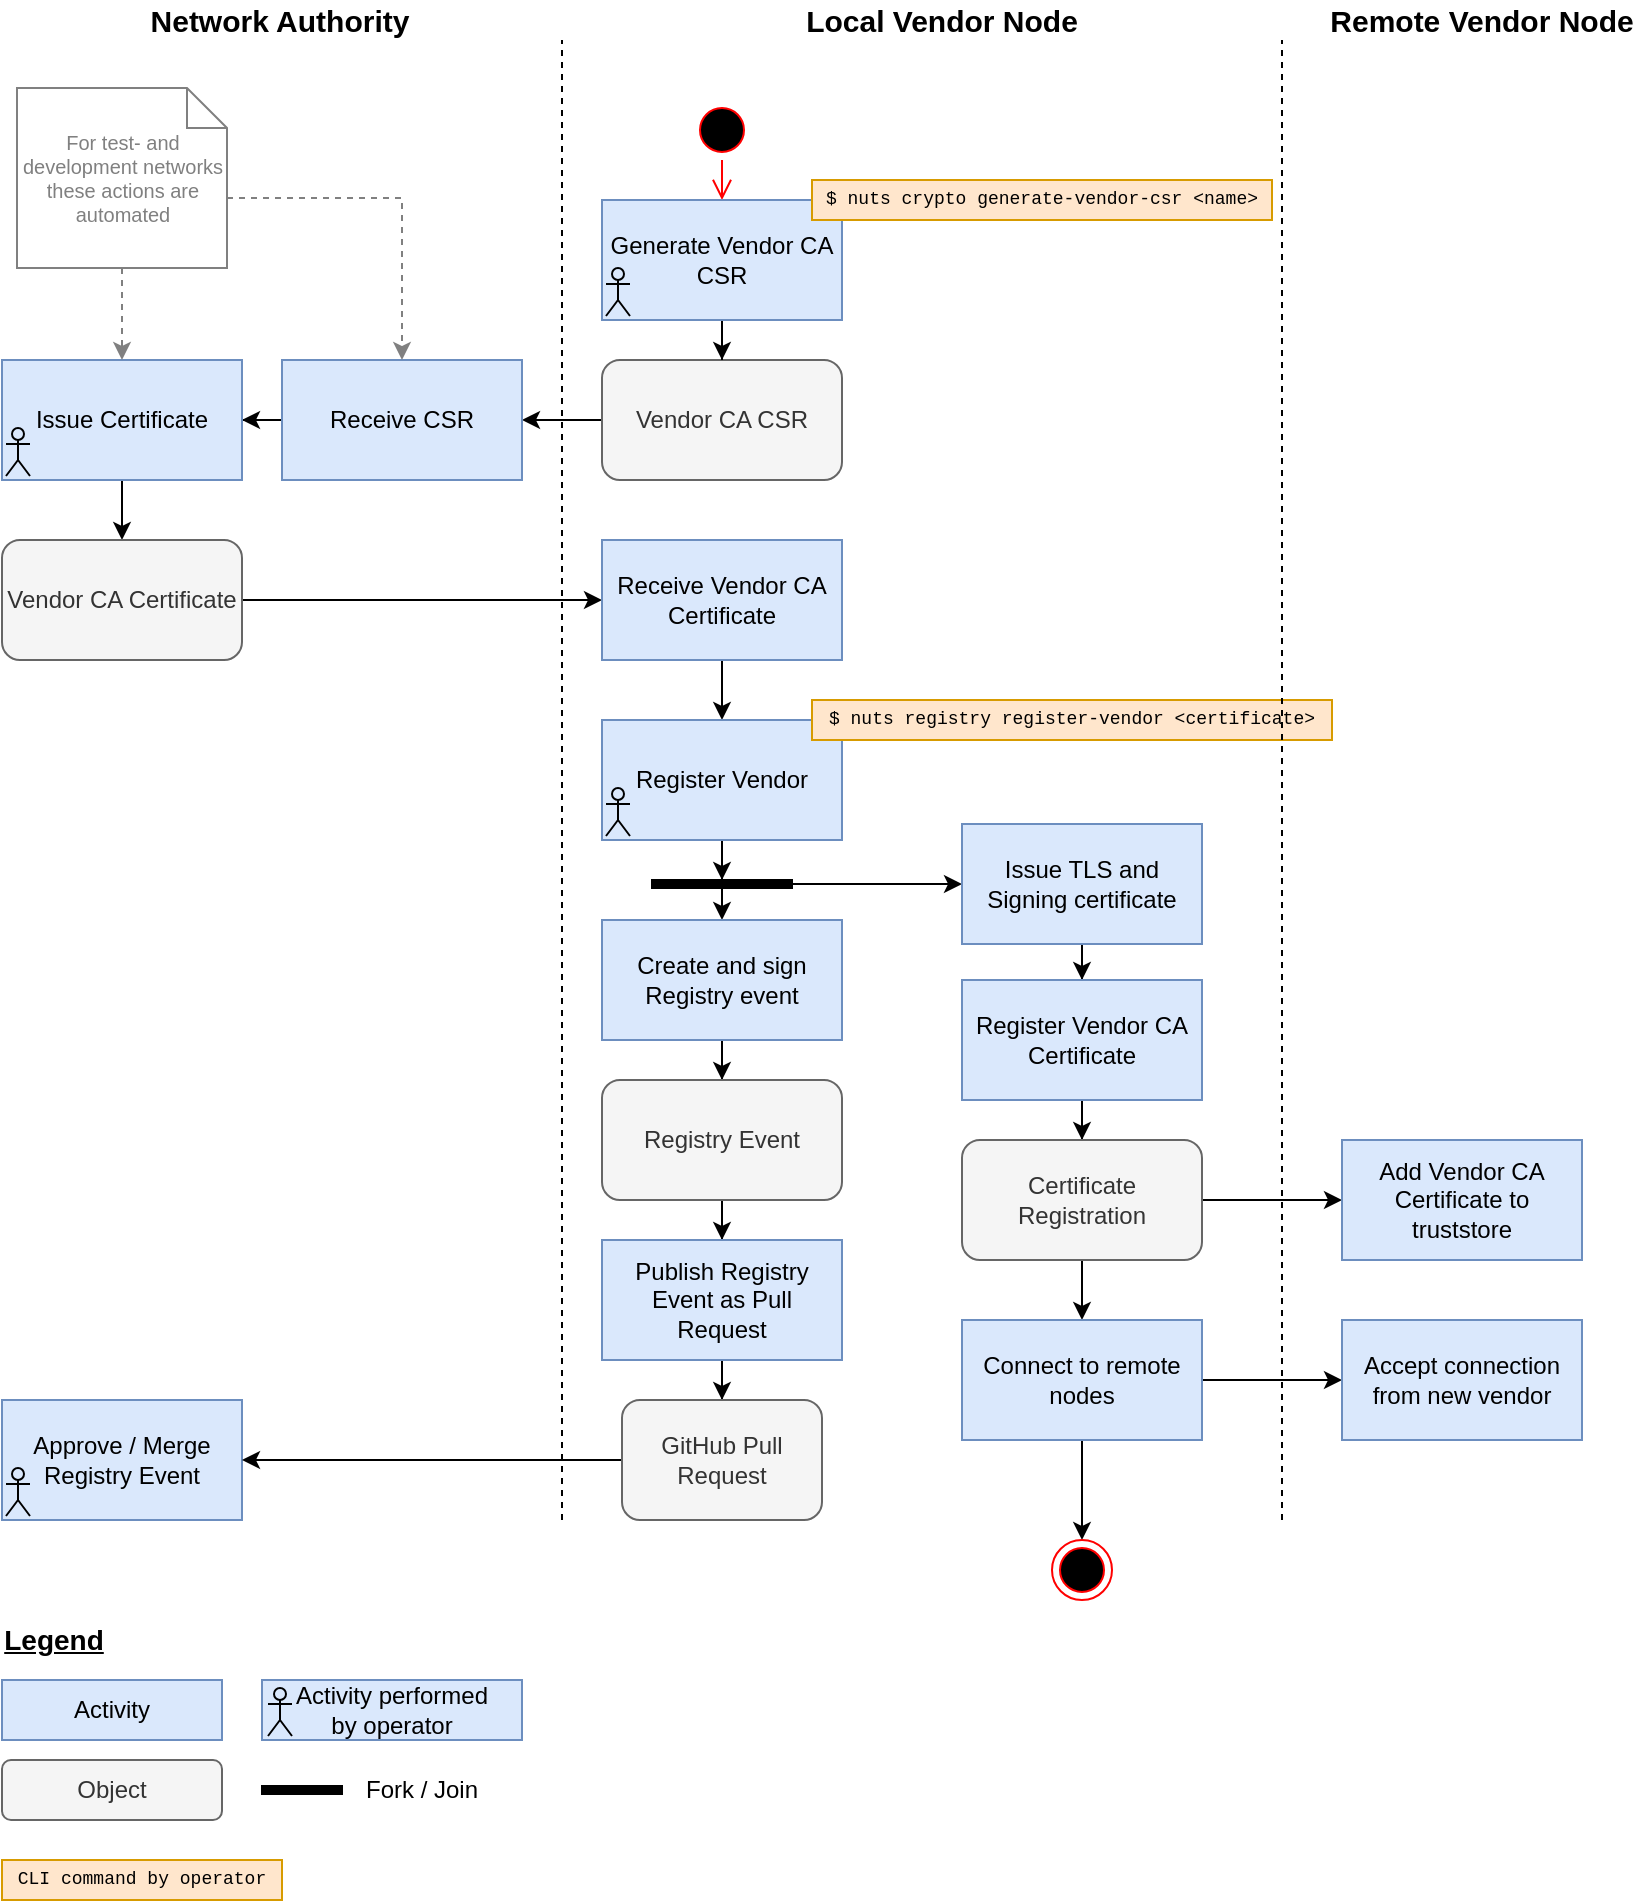 <mxfile version="13.3.9" type="device"><diagram id="SUGXTa8qcZo9f-aL4x-t" name="Page-1"><mxGraphModel dx="1350" dy="841" grid="1" gridSize="10" guides="1" tooltips="1" connect="1" arrows="1" fold="1" page="1" pageScale="1" pageWidth="850" pageHeight="1100" math="0" shadow="0"><root><mxCell id="0"/><mxCell id="1" parent="0"/><mxCell id="ni1V_ecrQUC5CjejcMpj-1" value="St" style="ellipse;html=1;shape=startState;fillColor=#000000;strokeColor=#ff0000;" parent="1" vertex="1"><mxGeometry x="355" y="60" width="30" height="30" as="geometry"/></mxCell><mxCell id="ni1V_ecrQUC5CjejcMpj-2" value="" style="edgeStyle=orthogonalEdgeStyle;html=1;verticalAlign=bottom;endArrow=open;endSize=8;strokeColor=#ff0000;entryX=0.5;entryY=0;entryDx=0;entryDy=0;" parent="1" source="ni1V_ecrQUC5CjejcMpj-1" target="ni1V_ecrQUC5CjejcMpj-6" edge="1"><mxGeometry relative="1" as="geometry"><mxPoint x="375" y="110" as="targetPoint"/></mxGeometry></mxCell><mxCell id="ni1V_ecrQUC5CjejcMpj-18" value="" style="edgeStyle=orthogonalEdgeStyle;rounded=0;orthogonalLoop=1;jettySize=auto;html=1;fontSize=15;entryX=1;entryY=0.5;entryDx=0;entryDy=0;" parent="1" source="ni1V_ecrQUC5CjejcMpj-5" target="ni1V_ecrQUC5CjejcMpj-16" edge="1"><mxGeometry relative="1" as="geometry"><mxPoint x="240" y="190" as="targetPoint"/></mxGeometry></mxCell><mxCell id="ni1V_ecrQUC5CjejcMpj-5" value="Vendor CA CSR" style="rounded=1;whiteSpace=wrap;html=1;fillColor=#f5f5f5;strokeColor=#666666;fontColor=#333333;" parent="1" vertex="1"><mxGeometry x="310" y="190" width="120" height="60" as="geometry"/></mxCell><mxCell id="ni1V_ecrQUC5CjejcMpj-7" value="" style="edgeStyle=orthogonalEdgeStyle;rounded=0;orthogonalLoop=1;jettySize=auto;html=1;" parent="1" source="ni1V_ecrQUC5CjejcMpj-6" target="ni1V_ecrQUC5CjejcMpj-5" edge="1"><mxGeometry relative="1" as="geometry"/></mxCell><mxCell id="ni1V_ecrQUC5CjejcMpj-6" value="Generate Vendor CA CSR" style="rounded=0;whiteSpace=wrap;html=1;fillColor=#dae8fc;strokeColor=#6c8ebf;" parent="1" vertex="1"><mxGeometry x="310" y="110" width="120" height="60" as="geometry"/></mxCell><mxCell id="ni1V_ecrQUC5CjejcMpj-8" value="Object" style="rounded=1;whiteSpace=wrap;html=1;fillColor=#f5f5f5;strokeColor=#666666;fontColor=#333333;" parent="1" vertex="1"><mxGeometry x="10" y="890" width="110" height="30" as="geometry"/></mxCell><mxCell id="ni1V_ecrQUC5CjejcMpj-9" value="Activity" style="rounded=0;whiteSpace=wrap;html=1;fillColor=#dae8fc;strokeColor=#6c8ebf;" parent="1" vertex="1"><mxGeometry x="10" y="850" width="110" height="30" as="geometry"/></mxCell><mxCell id="ni1V_ecrQUC5CjejcMpj-10" value="&lt;b style=&quot;font-size: 14px;&quot;&gt;Legend&lt;/b&gt;" style="text;html=1;strokeColor=none;fillColor=none;align=center;verticalAlign=middle;whiteSpace=wrap;rounded=0;fontStyle=4;fontSize=14;" parent="1" vertex="1"><mxGeometry x="16" y="820" width="40" height="20" as="geometry"/></mxCell><mxCell id="ni1V_ecrQUC5CjejcMpj-11" value="" style="endArrow=none;dashed=1;html=1;" parent="1" edge="1"><mxGeometry width="50" height="50" relative="1" as="geometry"><mxPoint x="290" y="770" as="sourcePoint"/><mxPoint x="290" y="30" as="targetPoint"/></mxGeometry></mxCell><mxCell id="ni1V_ecrQUC5CjejcMpj-12" value="Local Vendor Node" style="text;html=1;strokeColor=none;fillColor=none;align=center;verticalAlign=middle;whiteSpace=wrap;rounded=0;fontStyle=1;fontSize=15;" parent="1" vertex="1"><mxGeometry x="410" y="10" width="140" height="20" as="geometry"/></mxCell><mxCell id="ni1V_ecrQUC5CjejcMpj-15" value="Network Authority" style="text;html=1;strokeColor=none;fillColor=none;align=center;verticalAlign=middle;whiteSpace=wrap;rounded=0;fontStyle=1;fontSize=15;" parent="1" vertex="1"><mxGeometry x="79" y="10" width="140" height="20" as="geometry"/></mxCell><mxCell id="ni1V_ecrQUC5CjejcMpj-74" value="" style="edgeStyle=orthogonalEdgeStyle;rounded=0;orthogonalLoop=1;jettySize=auto;html=1;fontFamily=Helvetica;fontSize=14;" parent="1" source="ni1V_ecrQUC5CjejcMpj-16" target="ni1V_ecrQUC5CjejcMpj-19" edge="1"><mxGeometry relative="1" as="geometry"/></mxCell><mxCell id="ni1V_ecrQUC5CjejcMpj-16" value="Receive CSR" style="rounded=0;whiteSpace=wrap;html=1;fillColor=#dae8fc;strokeColor=#6c8ebf;" parent="1" vertex="1"><mxGeometry x="150" y="190" width="120" height="60" as="geometry"/></mxCell><mxCell id="ni1V_ecrQUC5CjejcMpj-30" value="" style="edgeStyle=orthogonalEdgeStyle;rounded=0;orthogonalLoop=1;jettySize=auto;html=1;fontFamily=Courier New;fontSize=9;exitX=0.5;exitY=1;exitDx=0;exitDy=0;" parent="1" source="ni1V_ecrQUC5CjejcMpj-19" target="ni1V_ecrQUC5CjejcMpj-29" edge="1"><mxGeometry relative="1" as="geometry"><mxPoint x="50" y="240" as="sourcePoint"/></mxGeometry></mxCell><mxCell id="ni1V_ecrQUC5CjejcMpj-19" value="Issue Certificate" style="rounded=0;whiteSpace=wrap;html=1;fillColor=#dae8fc;strokeColor=#6c8ebf;" parent="1" vertex="1"><mxGeometry x="10" y="190" width="120" height="60" as="geometry"/></mxCell><mxCell id="ni1V_ecrQUC5CjejcMpj-25" value="$ nuts crypto generate-vendor-csr &amp;lt;name&amp;gt;" style="rounded=0;fontSize=9;whiteSpace=wrap;html=1;imageAspect=1;absoluteArcSize=0;collapsible=0;container=0;autosize=1;treeFolding=0;comic=0;resizable=0;expand=1;recursiveResize=1;perimeter=rectanglePerimeter;direction=east;overflow=visible;fillColor=#ffe6cc;strokeColor=#d79b00;fontFamily=Courier New;" parent="1" vertex="1"><mxGeometry x="415" y="100" width="230" height="20" as="geometry"/></mxCell><mxCell id="ni1V_ecrQUC5CjejcMpj-33" value="" style="edgeStyle=orthogonalEdgeStyle;rounded=0;orthogonalLoop=1;jettySize=auto;html=1;fontFamily=Courier New;fontSize=9;entryX=0;entryY=0.5;entryDx=0;entryDy=0;exitX=1;exitY=0.5;exitDx=0;exitDy=0;" parent="1" source="ni1V_ecrQUC5CjejcMpj-29" target="ni1V_ecrQUC5CjejcMpj-31" edge="1"><mxGeometry relative="1" as="geometry"><mxPoint x="740" y="230" as="sourcePoint"/><mxPoint x="580" y="310" as="targetPoint"/></mxGeometry></mxCell><mxCell id="ni1V_ecrQUC5CjejcMpj-29" value="Vendor CA Certificate" style="rounded=1;whiteSpace=wrap;html=1;fillColor=#f5f5f5;strokeColor=#666666;fontColor=#333333;" parent="1" vertex="1"><mxGeometry x="10" y="280" width="120" height="60" as="geometry"/></mxCell><mxCell id="ni1V_ecrQUC5CjejcMpj-35" value="" style="edgeStyle=orthogonalEdgeStyle;rounded=0;orthogonalLoop=1;jettySize=auto;html=1;fontFamily=Courier New;fontSize=9;" parent="1" source="ni1V_ecrQUC5CjejcMpj-31" target="ni1V_ecrQUC5CjejcMpj-34" edge="1"><mxGeometry relative="1" as="geometry"/></mxCell><mxCell id="ni1V_ecrQUC5CjejcMpj-31" value="Receive Vendor CA Certificate" style="rounded=0;whiteSpace=wrap;html=1;fillColor=#dae8fc;strokeColor=#6c8ebf;" parent="1" vertex="1"><mxGeometry x="310" y="280" width="120" height="60" as="geometry"/></mxCell><mxCell id="ni1V_ecrQUC5CjejcMpj-52" value="" style="edgeStyle=orthogonalEdgeStyle;rounded=0;orthogonalLoop=1;jettySize=auto;html=1;fontFamily=Courier New;fontSize=9;entryX=0.5;entryY=0;entryDx=0;entryDy=0;" parent="1" source="ni1V_ecrQUC5CjejcMpj-34" target="ni1V_ecrQUC5CjejcMpj-48" edge="1"><mxGeometry relative="1" as="geometry"><mxPoint x="375" y="510" as="targetPoint"/></mxGeometry></mxCell><mxCell id="ni1V_ecrQUC5CjejcMpj-34" value="Register Vendor" style="rounded=0;whiteSpace=wrap;html=1;fillColor=#dae8fc;strokeColor=#6c8ebf;" parent="1" vertex="1"><mxGeometry x="310" y="370" width="120" height="60" as="geometry"/></mxCell><mxCell id="ni1V_ecrQUC5CjejcMpj-36" value="$ nuts registry register-vendor &amp;lt;certificate&amp;gt;" style="rounded=0;fontSize=9;whiteSpace=wrap;html=1;imageAspect=1;absoluteArcSize=0;collapsible=0;container=0;autosize=1;treeFolding=0;comic=0;resizable=0;expand=1;recursiveResize=1;perimeter=rectanglePerimeter;direction=east;overflow=visible;fillColor=#ffe6cc;strokeColor=#d79b00;fontFamily=Courier New;" parent="1" vertex="1"><mxGeometry x="415" y="360" width="260" height="20" as="geometry"/></mxCell><mxCell id="ni1V_ecrQUC5CjejcMpj-78" value="" style="edgeStyle=orthogonalEdgeStyle;rounded=0;orthogonalLoop=1;jettySize=auto;html=1;fontFamily=Helvetica;fontSize=14;entryX=0;entryY=0.5;entryDx=0;entryDy=0;" parent="1" source="ni1V_ecrQUC5CjejcMpj-48" target="ni1V_ecrQUC5CjejcMpj-57" edge="1"><mxGeometry relative="1" as="geometry"><mxPoint x="485" y="452" as="targetPoint"/></mxGeometry></mxCell><mxCell id="ni1V_ecrQUC5CjejcMpj-48" value="" style="rounded=0;whiteSpace=wrap;html=1;comic=0;strokeWidth=1;fontFamily=Courier New;fontSize=9;fillColor=#000000;" parent="1" vertex="1"><mxGeometry x="335" y="450" width="70" height="4" as="geometry"/></mxCell><mxCell id="ni1V_ecrQUC5CjejcMpj-53" value="" style="edgeStyle=orthogonalEdgeStyle;rounded=0;orthogonalLoop=1;jettySize=auto;html=1;fontFamily=Courier New;fontSize=9;exitX=0.5;exitY=1;exitDx=0;exitDy=0;entryX=0.5;entryY=0;entryDx=0;entryDy=0;" parent="1" source="ni1V_ecrQUC5CjejcMpj-48" target="ni1V_ecrQUC5CjejcMpj-54" edge="1"><mxGeometry relative="1" as="geometry"><mxPoint x="385" y="440" as="sourcePoint"/><mxPoint x="375" y="540" as="targetPoint"/></mxGeometry></mxCell><mxCell id="ni1V_ecrQUC5CjejcMpj-56" value="" style="edgeStyle=orthogonalEdgeStyle;rounded=0;orthogonalLoop=1;jettySize=auto;html=1;fontFamily=Courier New;fontSize=9;" parent="1" source="ni1V_ecrQUC5CjejcMpj-54" target="ni1V_ecrQUC5CjejcMpj-55" edge="1"><mxGeometry relative="1" as="geometry"/></mxCell><mxCell id="ni1V_ecrQUC5CjejcMpj-54" value="Create and sign Registry event" style="rounded=0;whiteSpace=wrap;html=1;fillColor=#dae8fc;strokeColor=#6c8ebf;" parent="1" vertex="1"><mxGeometry x="310" y="470" width="120" height="60" as="geometry"/></mxCell><mxCell id="ni1V_ecrQUC5CjejcMpj-67" value="" style="edgeStyle=orthogonalEdgeStyle;rounded=0;orthogonalLoop=1;jettySize=auto;html=1;fontFamily=Helvetica;fontSize=14;" parent="1" source="ni1V_ecrQUC5CjejcMpj-55" target="ni1V_ecrQUC5CjejcMpj-66" edge="1"><mxGeometry relative="1" as="geometry"/></mxCell><mxCell id="ni1V_ecrQUC5CjejcMpj-55" value="Registry Event" style="rounded=1;whiteSpace=wrap;html=1;fillColor=#f5f5f5;strokeColor=#666666;fontColor=#333333;" parent="1" vertex="1"><mxGeometry x="310" y="550" width="120" height="60" as="geometry"/></mxCell><mxCell id="ni1V_ecrQUC5CjejcMpj-73" value="" style="edgeStyle=orthogonalEdgeStyle;rounded=0;orthogonalLoop=1;jettySize=auto;html=1;fontFamily=Helvetica;fontSize=14;exitX=0.5;exitY=1;exitDx=0;exitDy=0;" parent="1" source="ni1V_ecrQUC5CjejcMpj-90" target="ni1V_ecrQUC5CjejcMpj-72" edge="1"><mxGeometry relative="1" as="geometry"/></mxCell><mxCell id="ni1V_ecrQUC5CjejcMpj-91" value="" style="edgeStyle=orthogonalEdgeStyle;rounded=0;orthogonalLoop=1;jettySize=auto;html=1;fontFamily=Helvetica;fontSize=14;" parent="1" source="ni1V_ecrQUC5CjejcMpj-57" target="ni1V_ecrQUC5CjejcMpj-90" edge="1"><mxGeometry relative="1" as="geometry"/></mxCell><mxCell id="ni1V_ecrQUC5CjejcMpj-57" value="Issue TLS and Signing certificate" style="rounded=0;whiteSpace=wrap;html=1;fillColor=#dae8fc;strokeColor=#6c8ebf;" parent="1" vertex="1"><mxGeometry x="490" y="422" width="120" height="60" as="geometry"/></mxCell><mxCell id="ni1V_ecrQUC5CjejcMpj-59" value="" style="rounded=0;whiteSpace=wrap;html=1;comic=0;strokeWidth=1;fontFamily=Courier New;fontSize=9;fillColor=#000000;" parent="1" vertex="1"><mxGeometry x="140" y="903" width="40" height="4" as="geometry"/></mxCell><mxCell id="ni1V_ecrQUC5CjejcMpj-60" value="Fork / Join" style="text;html=1;strokeColor=none;fillColor=none;align=center;verticalAlign=middle;whiteSpace=wrap;rounded=0;comic=0;fontFamily=Helvetica;fontSize=12;" parent="1" vertex="1"><mxGeometry x="190" y="895" width="60" height="20" as="geometry"/></mxCell><mxCell id="ni1V_ecrQUC5CjejcMpj-62" value="CLI command by operator" style="rounded=0;fontSize=9;whiteSpace=wrap;html=1;imageAspect=1;absoluteArcSize=0;collapsible=0;container=0;autosize=1;treeFolding=0;comic=0;resizable=0;expand=1;recursiveResize=1;perimeter=rectanglePerimeter;direction=east;overflow=visible;fillColor=#ffe6cc;strokeColor=#d79b00;fontFamily=Courier New;" parent="1" vertex="1"><mxGeometry x="10" y="940" width="140" height="20" as="geometry"/></mxCell><mxCell id="ni1V_ecrQUC5CjejcMpj-63" value="Approve / Merge Registry Event" style="rounded=0;whiteSpace=wrap;html=1;fillColor=#dae8fc;strokeColor=#6c8ebf;" parent="1" vertex="1"><mxGeometry x="10" y="710" width="120" height="60" as="geometry"/></mxCell><mxCell id="ni1V_ecrQUC5CjejcMpj-75" value="" style="edgeStyle=orthogonalEdgeStyle;rounded=0;orthogonalLoop=1;jettySize=auto;html=1;fontFamily=Helvetica;fontSize=14;" parent="1" source="ni1V_ecrQUC5CjejcMpj-66" target="ni1V_ecrQUC5CjejcMpj-70" edge="1"><mxGeometry relative="1" as="geometry"/></mxCell><mxCell id="ni1V_ecrQUC5CjejcMpj-66" value="Publish Registry Event as Pull Request" style="rounded=0;whiteSpace=wrap;html=1;fillColor=#dae8fc;strokeColor=#6c8ebf;" parent="1" vertex="1"><mxGeometry x="310" y="630" width="120" height="60" as="geometry"/></mxCell><mxCell id="ni1V_ecrQUC5CjejcMpj-71" value="" style="edgeStyle=orthogonalEdgeStyle;rounded=0;orthogonalLoop=1;jettySize=auto;html=1;fontFamily=Helvetica;fontSize=14;entryX=1;entryY=0.5;entryDx=0;entryDy=0;" parent="1" source="ni1V_ecrQUC5CjejcMpj-70" target="ni1V_ecrQUC5CjejcMpj-63" edge="1"><mxGeometry relative="1" as="geometry"/></mxCell><mxCell id="ni1V_ecrQUC5CjejcMpj-70" value="GitHub Pull Request" style="rounded=1;whiteSpace=wrap;html=1;fillColor=#f5f5f5;strokeColor=#666666;fontColor=#333333;" parent="1" vertex="1"><mxGeometry x="320" y="710" width="100" height="60" as="geometry"/></mxCell><mxCell id="ni1V_ecrQUC5CjejcMpj-85" value="" style="edgeStyle=orthogonalEdgeStyle;rounded=0;orthogonalLoop=1;jettySize=auto;html=1;fontFamily=Helvetica;fontSize=14;entryX=0;entryY=0.5;entryDx=0;entryDy=0;" parent="1" source="ni1V_ecrQUC5CjejcMpj-72" target="ni1V_ecrQUC5CjejcMpj-84" edge="1"><mxGeometry relative="1" as="geometry"/></mxCell><mxCell id="ni1V_ecrQUC5CjejcMpj-87" value="" style="edgeStyle=orthogonalEdgeStyle;rounded=0;orthogonalLoop=1;jettySize=auto;html=1;fontFamily=Helvetica;fontSize=14;" parent="1" source="ni1V_ecrQUC5CjejcMpj-72" target="ni1V_ecrQUC5CjejcMpj-86" edge="1"><mxGeometry relative="1" as="geometry"/></mxCell><mxCell id="ni1V_ecrQUC5CjejcMpj-72" value="Certificate Registration" style="rounded=1;whiteSpace=wrap;html=1;fillColor=#f5f5f5;strokeColor=#666666;fontColor=#333333;" parent="1" vertex="1"><mxGeometry x="490" y="580" width="120" height="60" as="geometry"/></mxCell><mxCell id="ni1V_ecrQUC5CjejcMpj-79" value="Remote Vendor Node" style="text;html=1;strokeColor=none;fillColor=none;align=center;verticalAlign=middle;whiteSpace=wrap;rounded=0;fontStyle=1;fontSize=15;" parent="1" vertex="1"><mxGeometry x="670" y="10" width="160" height="20" as="geometry"/></mxCell><mxCell id="ni1V_ecrQUC5CjejcMpj-82" value="" style="endArrow=none;dashed=1;html=1;" parent="1" edge="1"><mxGeometry width="50" height="50" relative="1" as="geometry"><mxPoint x="650" y="770" as="sourcePoint"/><mxPoint x="650" y="30" as="targetPoint"/></mxGeometry></mxCell><mxCell id="ni1V_ecrQUC5CjejcMpj-84" value="Add Vendor CA Certificate to truststore" style="rounded=0;whiteSpace=wrap;html=1;fillColor=#dae8fc;strokeColor=#6c8ebf;" parent="1" vertex="1"><mxGeometry x="680" y="580" width="120" height="60" as="geometry"/></mxCell><mxCell id="ni1V_ecrQUC5CjejcMpj-92" value="" style="edgeStyle=orthogonalEdgeStyle;rounded=0;orthogonalLoop=1;jettySize=auto;html=1;fontFamily=Helvetica;fontSize=14;" parent="1" source="ni1V_ecrQUC5CjejcMpj-86" target="ni1V_ecrQUC5CjejcMpj-88" edge="1"><mxGeometry relative="1" as="geometry"/></mxCell><mxCell id="ni1V_ecrQUC5CjejcMpj-97" value="" style="edgeStyle=orthogonalEdgeStyle;rounded=0;orthogonalLoop=1;jettySize=auto;html=1;fontFamily=Helvetica;fontSize=14;entryX=0.5;entryY=0;entryDx=0;entryDy=0;" parent="1" source="ni1V_ecrQUC5CjejcMpj-86" target="ni1V_ecrQUC5CjejcMpj-95" edge="1"><mxGeometry relative="1" as="geometry"><mxPoint x="670" y="805" as="targetPoint"/><Array as="points"><mxPoint x="550" y="780"/></Array></mxGeometry></mxCell><mxCell id="ni1V_ecrQUC5CjejcMpj-86" value="Connect to remote nodes" style="rounded=0;whiteSpace=wrap;html=1;fillColor=#dae8fc;strokeColor=#6c8ebf;" parent="1" vertex="1"><mxGeometry x="490" y="670" width="120" height="60" as="geometry"/></mxCell><mxCell id="ni1V_ecrQUC5CjejcMpj-88" value="Accept connection from new vendor" style="rounded=0;whiteSpace=wrap;html=1;fillColor=#dae8fc;strokeColor=#6c8ebf;" parent="1" vertex="1"><mxGeometry x="680" y="670" width="120" height="60" as="geometry"/></mxCell><mxCell id="ni1V_ecrQUC5CjejcMpj-90" value="Register Vendor CA Certificate" style="rounded=0;whiteSpace=wrap;html=1;fillColor=#dae8fc;strokeColor=#6c8ebf;" parent="1" vertex="1"><mxGeometry x="490" y="500" width="120" height="60" as="geometry"/></mxCell><mxCell id="ni1V_ecrQUC5CjejcMpj-95" value="" style="ellipse;html=1;shape=endState;fillColor=#000000;strokeColor=#ff0000;comic=0;fontFamily=Helvetica;fontSize=14;" parent="1" vertex="1"><mxGeometry x="535" y="780" width="30" height="30" as="geometry"/></mxCell><mxCell id="ni1V_ecrQUC5CjejcMpj-99" value="" style="shape=umlActor;verticalLabelPosition=bottom;verticalAlign=top;html=1;comic=0;strokeWidth=1;fontFamily=Helvetica;fontSize=14;fillColor=none;" parent="1" vertex="1"><mxGeometry x="312" y="144" width="12" height="24" as="geometry"/></mxCell><mxCell id="ni1V_ecrQUC5CjejcMpj-103" value="" style="shape=umlActor;verticalLabelPosition=bottom;verticalAlign=top;html=1;comic=0;strokeWidth=1;fontFamily=Helvetica;fontSize=14;fillColor=none;" parent="1" vertex="1"><mxGeometry x="12" y="224" width="12" height="24" as="geometry"/></mxCell><mxCell id="ni1V_ecrQUC5CjejcMpj-104" value="" style="shape=umlActor;verticalLabelPosition=bottom;verticalAlign=top;html=1;comic=0;strokeWidth=1;fontFamily=Helvetica;fontSize=14;fillColor=none;" parent="1" vertex="1"><mxGeometry x="312" y="404" width="12" height="24" as="geometry"/></mxCell><mxCell id="ni1V_ecrQUC5CjejcMpj-105" value="" style="shape=umlActor;verticalLabelPosition=bottom;verticalAlign=top;html=1;comic=0;strokeWidth=1;fontFamily=Helvetica;fontSize=14;fillColor=none;" parent="1" vertex="1"><mxGeometry x="12" y="744" width="12" height="24" as="geometry"/></mxCell><mxCell id="ni1V_ecrQUC5CjejcMpj-106" value="Activity performed&lt;br&gt;by operator" style="rounded=0;whiteSpace=wrap;html=1;fillColor=#dae8fc;strokeColor=#6c8ebf;" parent="1" vertex="1"><mxGeometry x="140" y="850" width="130" height="30" as="geometry"/></mxCell><mxCell id="ni1V_ecrQUC5CjejcMpj-107" value="" style="shape=umlActor;verticalLabelPosition=bottom;verticalAlign=top;html=1;comic=0;strokeWidth=1;fontFamily=Helvetica;fontSize=14;fillColor=none;" parent="1" vertex="1"><mxGeometry x="143" y="854" width="12" height="24" as="geometry"/></mxCell><mxCell id="ni1V_ecrQUC5CjejcMpj-109" value="" style="edgeStyle=orthogonalEdgeStyle;rounded=0;orthogonalLoop=1;jettySize=auto;html=1;fontFamily=Helvetica;fontSize=14;dashed=1;strokeColor=#808080;" parent="1" source="ni1V_ecrQUC5CjejcMpj-108" target="ni1V_ecrQUC5CjejcMpj-19" edge="1"><mxGeometry relative="1" as="geometry"/></mxCell><mxCell id="ni1V_ecrQUC5CjejcMpj-111" value="" style="edgeStyle=orthogonalEdgeStyle;rounded=0;orthogonalLoop=1;jettySize=auto;html=1;fontFamily=Helvetica;fontSize=14;entryX=0.5;entryY=0;entryDx=0;entryDy=0;exitX=0;exitY=0;exitDx=105;exitDy=55;exitPerimeter=0;dashed=1;strokeColor=#808080;" parent="1" source="ni1V_ecrQUC5CjejcMpj-108" target="ni1V_ecrQUC5CjejcMpj-16" edge="1"><mxGeometry relative="1" as="geometry"><mxPoint x="200" y="110" as="targetPoint"/></mxGeometry></mxCell><mxCell id="ni1V_ecrQUC5CjejcMpj-108" value="For test- and development networks these actions are automated" style="shape=note;size=20;whiteSpace=wrap;html=1;comic=0;strokeWidth=1;fillColor=none;fontFamily=Helvetica;fontSize=10;strokeColor=#808080;fontColor=#808080;" parent="1" vertex="1"><mxGeometry x="17.5" y="54" width="105" height="90" as="geometry"/></mxCell></root></mxGraphModel></diagram></mxfile>